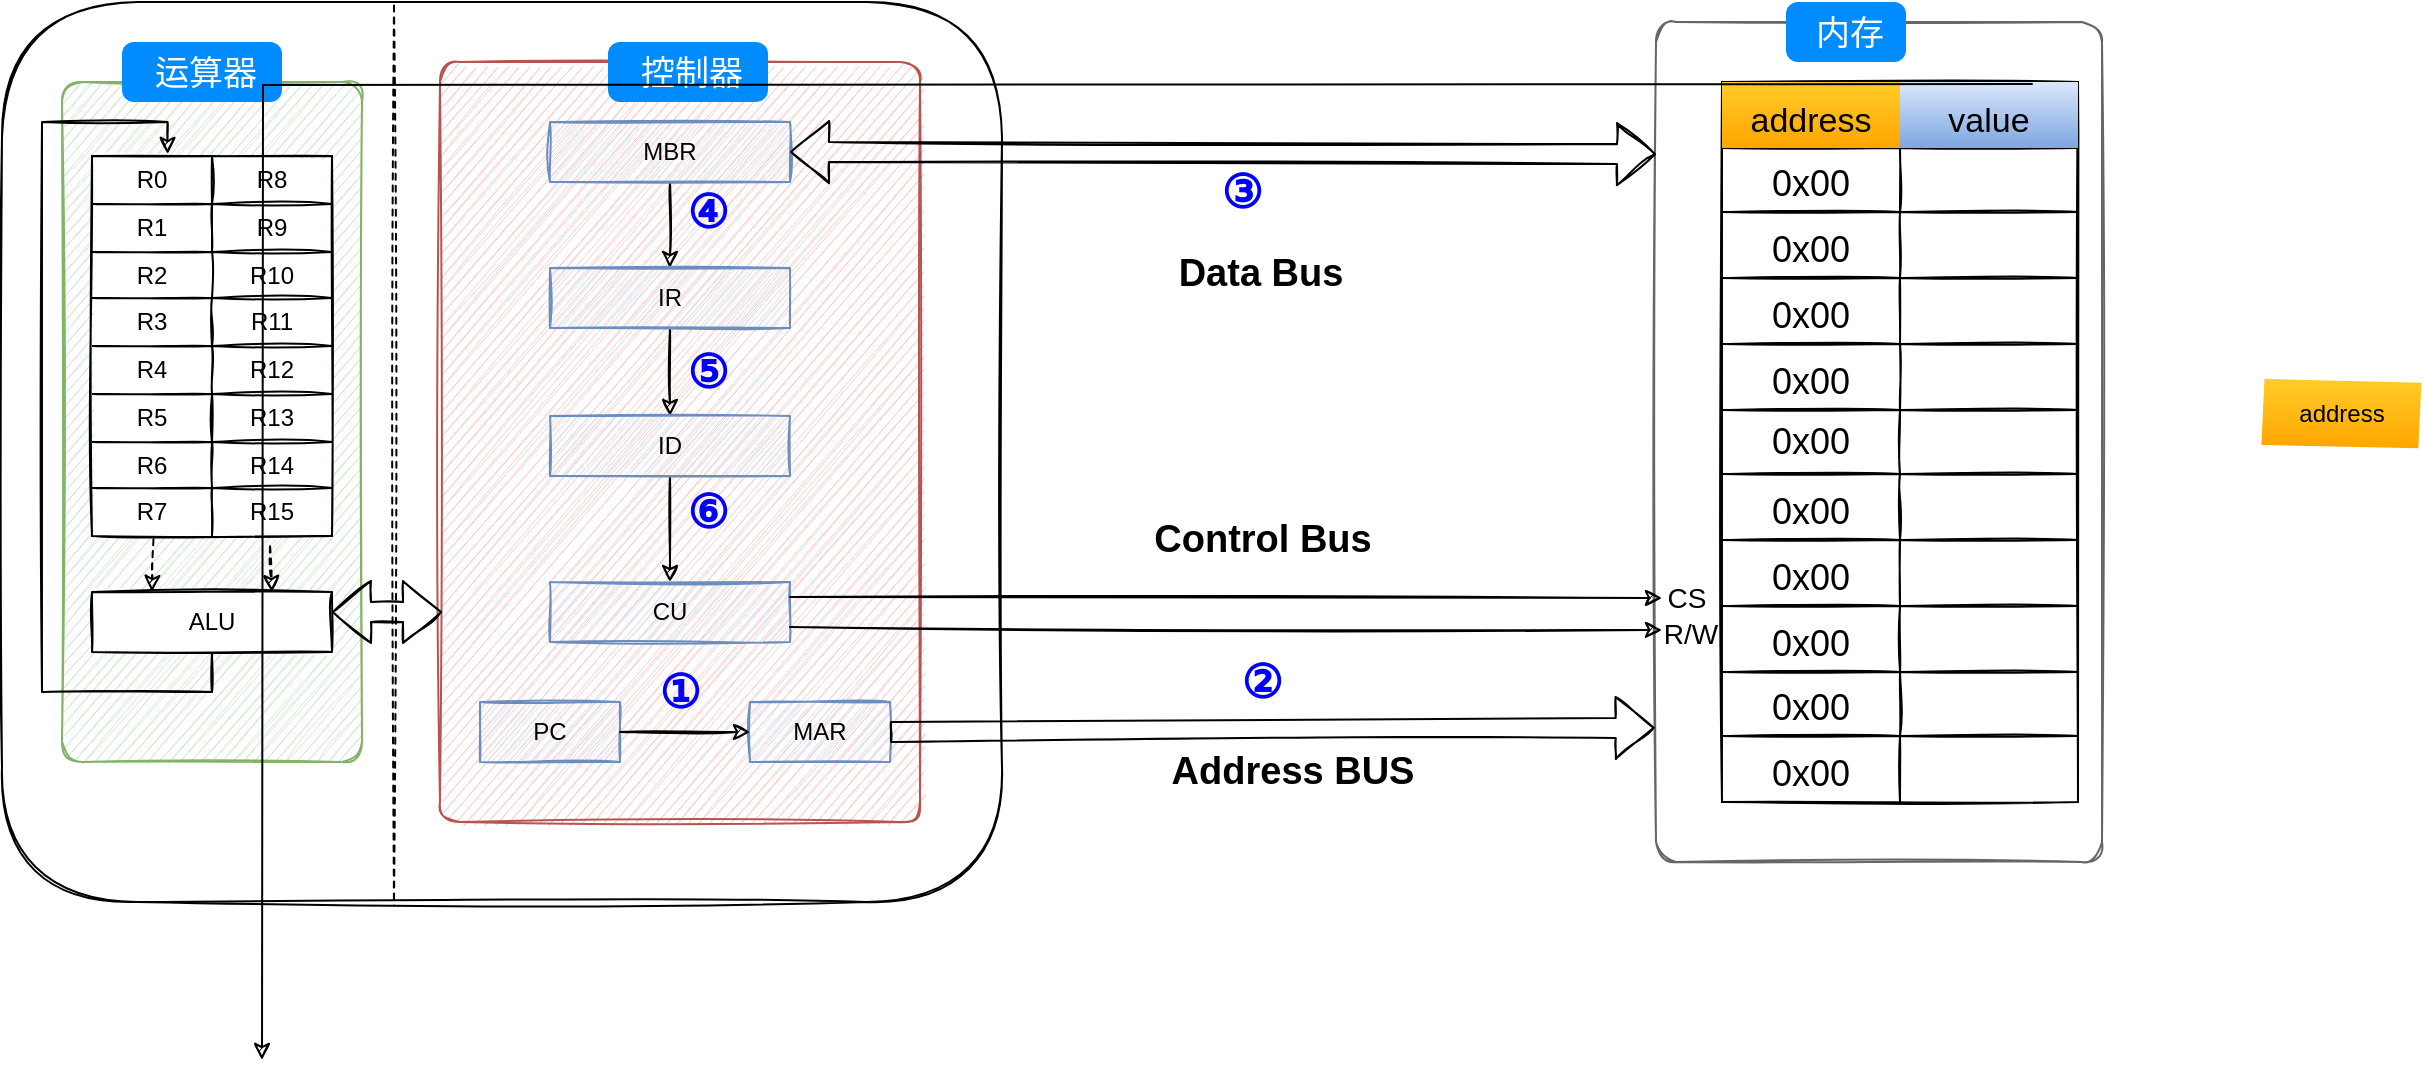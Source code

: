 <mxfile version="20.6.0" type="github">
  <diagram id="UwZDZyedOEsjFMlyVJzv" name="第 1 页">
    <mxGraphModel dx="2006" dy="831" grid="1" gridSize="10" guides="1" tooltips="1" connect="1" arrows="1" fold="1" page="1" pageScale="1" pageWidth="827" pageHeight="1169" math="0" shadow="0">
      <root>
        <mxCell id="0" />
        <mxCell id="1" parent="0" />
        <mxCell id="7il1dGLbTCJR8h2ghz_C-111" value="" style="shape=mxgraph.mockup.containers.marginRect;rectMarginTop=10;strokeColor=#666666;strokeWidth=1;dashed=0;rounded=1;arcSize=5;recursiveResize=0;sketch=1;" vertex="1" parent="1">
          <mxGeometry x="697" y="240" width="223" height="430" as="geometry" />
        </mxCell>
        <mxCell id="7il1dGLbTCJR8h2ghz_C-112" value="内存" style="shape=rect;strokeColor=none;fillColor=#008cff;strokeWidth=1;dashed=0;rounded=1;arcSize=20;fontColor=#ffffff;fontSize=17;spacing=2;spacingTop=-2;align=center;autosize=1;spacingLeft=4;resizeWidth=0;resizeHeight=0;perimeter=none;sketch=0;" vertex="1" parent="7il1dGLbTCJR8h2ghz_C-111">
          <mxGeometry x="65" width="60" height="30" as="geometry" />
        </mxCell>
        <mxCell id="7il1dGLbTCJR8h2ghz_C-171" value="CS" style="text;html=1;strokeColor=none;fillColor=none;align=center;verticalAlign=middle;whiteSpace=wrap;rounded=0;sketch=1;fontSize=14;" vertex="1" parent="7il1dGLbTCJR8h2ghz_C-111">
          <mxGeometry x="3" y="282" width="25" height="32" as="geometry" />
        </mxCell>
        <mxCell id="7il1dGLbTCJR8h2ghz_C-222" value="R/W" style="text;html=1;strokeColor=none;fillColor=none;align=center;verticalAlign=middle;whiteSpace=wrap;rounded=0;sketch=1;fontSize=14;" vertex="1" parent="7il1dGLbTCJR8h2ghz_C-111">
          <mxGeometry x="5" y="300" width="25" height="32" as="geometry" />
        </mxCell>
        <mxCell id="7il1dGLbTCJR8h2ghz_C-229" value="" style="shape=table;html=1;whiteSpace=wrap;startSize=0;container=1;collapsible=0;childLayout=tableLayout;sketch=1;fontSize=23;fontColor=#0000FF;rounded=0;" vertex="1" parent="7il1dGLbTCJR8h2ghz_C-111">
          <mxGeometry x="33" y="40" width="178" height="360" as="geometry" />
        </mxCell>
        <mxCell id="7il1dGLbTCJR8h2ghz_C-230" value="" style="shape=tableRow;horizontal=0;startSize=0;swimlaneHead=0;swimlaneBody=0;top=0;left=0;bottom=0;right=0;collapsible=0;dropTarget=0;fillColor=none;points=[[0,0.5],[1,0.5]];portConstraint=eastwest;sketch=0;fontSize=23;fontColor=#0000FF;" vertex="1" parent="7il1dGLbTCJR8h2ghz_C-229">
          <mxGeometry width="178" height="33" as="geometry" />
        </mxCell>
        <mxCell id="7il1dGLbTCJR8h2ghz_C-231" value="&lt;font style=&quot;font-size: 17px;&quot; color=&quot;#000000&quot;&gt;address&lt;/font&gt;" style="shape=partialRectangle;html=1;whiteSpace=wrap;connectable=0;fillColor=#ffcd28;top=0;left=0;bottom=0;right=0;overflow=hidden;sketch=0;fontSize=23;gradientColor=#ffa500;strokeColor=#d79b00;" vertex="1" parent="7il1dGLbTCJR8h2ghz_C-230">
          <mxGeometry width="89" height="33" as="geometry">
            <mxRectangle width="89" height="33" as="alternateBounds" />
          </mxGeometry>
        </mxCell>
        <mxCell id="7il1dGLbTCJR8h2ghz_C-232" value="&lt;font color=&quot;#000000&quot;&gt;&lt;span style=&quot;font-size: 17px;&quot;&gt;value&lt;/span&gt;&lt;/font&gt;" style="shape=partialRectangle;html=1;whiteSpace=wrap;connectable=0;fillColor=#dae8fc;top=0;left=0;bottom=0;right=0;overflow=hidden;sketch=0;fontSize=23;gradientColor=#7ea6e0;strokeColor=#6c8ebf;" vertex="1" parent="7il1dGLbTCJR8h2ghz_C-230">
          <mxGeometry x="89" width="89" height="33" as="geometry">
            <mxRectangle width="89" height="33" as="alternateBounds" />
          </mxGeometry>
        </mxCell>
        <mxCell id="7il1dGLbTCJR8h2ghz_C-234" value="" style="shape=tableRow;horizontal=0;startSize=0;swimlaneHead=0;swimlaneBody=0;top=0;left=0;bottom=0;right=0;collapsible=0;dropTarget=0;fillColor=none;points=[[0,0.5],[1,0.5]];portConstraint=eastwest;sketch=0;fontSize=18;fontColor=#0000FF;" vertex="1" parent="7il1dGLbTCJR8h2ghz_C-229">
          <mxGeometry y="33" width="178" height="32" as="geometry" />
        </mxCell>
        <mxCell id="7il1dGLbTCJR8h2ghz_C-235" value="&lt;font style=&quot;font-size: 18px;&quot; color=&quot;#000000&quot;&gt;0x00&lt;/font&gt;" style="shape=partialRectangle;html=1;whiteSpace=wrap;connectable=0;fillColor=none;top=0;left=0;bottom=0;right=0;overflow=hidden;sketch=0;fontSize=23;fontColor=#0000FF;" vertex="1" parent="7il1dGLbTCJR8h2ghz_C-234">
          <mxGeometry width="89" height="32" as="geometry">
            <mxRectangle width="89" height="32" as="alternateBounds" />
          </mxGeometry>
        </mxCell>
        <mxCell id="7il1dGLbTCJR8h2ghz_C-236" value="" style="shape=partialRectangle;html=1;whiteSpace=wrap;connectable=0;fillColor=none;top=0;left=0;bottom=0;right=0;overflow=hidden;sketch=0;fontSize=23;fontColor=#0000FF;" vertex="1" parent="7il1dGLbTCJR8h2ghz_C-234">
          <mxGeometry x="89" width="89" height="32" as="geometry">
            <mxRectangle width="89" height="32" as="alternateBounds" />
          </mxGeometry>
        </mxCell>
        <mxCell id="7il1dGLbTCJR8h2ghz_C-238" value="" style="shape=tableRow;horizontal=0;startSize=0;swimlaneHead=0;swimlaneBody=0;top=0;left=0;bottom=0;right=0;collapsible=0;dropTarget=0;fillColor=none;points=[[0,0.5],[1,0.5]];portConstraint=eastwest;sketch=0;fontSize=23;fontColor=#0000FF;" vertex="1" parent="7il1dGLbTCJR8h2ghz_C-229">
          <mxGeometry y="65" width="178" height="33" as="geometry" />
        </mxCell>
        <mxCell id="7il1dGLbTCJR8h2ghz_C-239" value="&lt;span style=&quot;font-size: 18px;&quot;&gt;0x00&lt;/span&gt;" style="shape=partialRectangle;whiteSpace=wrap;connectable=0;fillColor=none;top=0;left=0;bottom=0;right=0;overflow=hidden;sketch=0;fontSize=23;fontColor=#000000;html=1;" vertex="1" parent="7il1dGLbTCJR8h2ghz_C-238">
          <mxGeometry width="89" height="33" as="geometry">
            <mxRectangle width="89" height="33" as="alternateBounds" />
          </mxGeometry>
        </mxCell>
        <mxCell id="7il1dGLbTCJR8h2ghz_C-240" value="" style="shape=partialRectangle;html=1;whiteSpace=wrap;connectable=0;fillColor=none;top=0;left=0;bottom=0;right=0;overflow=hidden;sketch=0;fontSize=23;fontColor=#0000FF;" vertex="1" parent="7il1dGLbTCJR8h2ghz_C-238">
          <mxGeometry x="89" width="89" height="33" as="geometry">
            <mxRectangle width="89" height="33" as="alternateBounds" />
          </mxGeometry>
        </mxCell>
        <mxCell id="7il1dGLbTCJR8h2ghz_C-242" style="shape=tableRow;horizontal=0;startSize=0;swimlaneHead=0;swimlaneBody=0;top=0;left=0;bottom=0;right=0;collapsible=0;dropTarget=0;fillColor=none;points=[[0,0.5],[1,0.5]];portConstraint=eastwest;sketch=0;fontSize=23;fontColor=#0000FF;" vertex="1" parent="7il1dGLbTCJR8h2ghz_C-229">
          <mxGeometry y="98" width="178" height="33" as="geometry" />
        </mxCell>
        <mxCell id="7il1dGLbTCJR8h2ghz_C-243" value="&lt;span style=&quot;color: rgb(0, 0, 0); font-size: 18px;&quot;&gt;0x00&lt;/span&gt;" style="shape=partialRectangle;html=1;whiteSpace=wrap;connectable=0;fillColor=none;top=0;left=0;bottom=0;right=0;overflow=hidden;sketch=0;fontSize=23;fontColor=#0000FF;" vertex="1" parent="7il1dGLbTCJR8h2ghz_C-242">
          <mxGeometry width="89" height="33" as="geometry">
            <mxRectangle width="89" height="33" as="alternateBounds" />
          </mxGeometry>
        </mxCell>
        <mxCell id="7il1dGLbTCJR8h2ghz_C-244" style="shape=partialRectangle;html=1;whiteSpace=wrap;connectable=0;fillColor=none;top=0;left=0;bottom=0;right=0;overflow=hidden;sketch=0;fontSize=23;fontColor=#0000FF;" vertex="1" parent="7il1dGLbTCJR8h2ghz_C-242">
          <mxGeometry x="89" width="89" height="33" as="geometry">
            <mxRectangle width="89" height="33" as="alternateBounds" />
          </mxGeometry>
        </mxCell>
        <mxCell id="7il1dGLbTCJR8h2ghz_C-245" style="shape=tableRow;horizontal=0;startSize=0;swimlaneHead=0;swimlaneBody=0;top=0;left=0;bottom=0;right=0;collapsible=0;dropTarget=0;fillColor=none;points=[[0,0.5],[1,0.5]];portConstraint=eastwest;sketch=0;fontSize=23;fontColor=#0000FF;" vertex="1" parent="7il1dGLbTCJR8h2ghz_C-229">
          <mxGeometry y="131" width="178" height="33" as="geometry" />
        </mxCell>
        <mxCell id="7il1dGLbTCJR8h2ghz_C-246" value="&lt;span style=&quot;color: rgb(0, 0, 0); font-size: 18px;&quot;&gt;0x00&lt;/span&gt;" style="shape=partialRectangle;html=1;whiteSpace=wrap;connectable=0;fillColor=none;top=0;left=0;bottom=0;right=0;overflow=hidden;sketch=0;fontSize=23;fontColor=#0000FF;" vertex="1" parent="7il1dGLbTCJR8h2ghz_C-245">
          <mxGeometry width="89" height="33" as="geometry">
            <mxRectangle width="89" height="33" as="alternateBounds" />
          </mxGeometry>
        </mxCell>
        <mxCell id="7il1dGLbTCJR8h2ghz_C-247" style="shape=partialRectangle;html=1;whiteSpace=wrap;connectable=0;fillColor=none;top=0;left=0;bottom=0;right=0;overflow=hidden;sketch=0;fontSize=23;fontColor=#0000FF;" vertex="1" parent="7il1dGLbTCJR8h2ghz_C-245">
          <mxGeometry x="89" width="89" height="33" as="geometry">
            <mxRectangle width="89" height="33" as="alternateBounds" />
          </mxGeometry>
        </mxCell>
        <mxCell id="7il1dGLbTCJR8h2ghz_C-248" style="shape=tableRow;horizontal=0;startSize=0;swimlaneHead=0;swimlaneBody=0;top=0;left=0;bottom=0;right=0;collapsible=0;dropTarget=0;fillColor=none;points=[[0,0.5],[1,0.5]];portConstraint=eastwest;sketch=0;fontSize=23;fontColor=#0000FF;" vertex="1" parent="7il1dGLbTCJR8h2ghz_C-229">
          <mxGeometry y="164" width="178" height="32" as="geometry" />
        </mxCell>
        <mxCell id="7il1dGLbTCJR8h2ghz_C-249" value="0x00" style="shape=partialRectangle;html=1;whiteSpace=wrap;connectable=0;fillColor=none;top=0;left=0;bottom=0;right=0;overflow=hidden;sketch=0;fontSize=18;fontColor=#000000;" vertex="1" parent="7il1dGLbTCJR8h2ghz_C-248">
          <mxGeometry width="89" height="32" as="geometry">
            <mxRectangle width="89" height="32" as="alternateBounds" />
          </mxGeometry>
        </mxCell>
        <mxCell id="7il1dGLbTCJR8h2ghz_C-250" style="shape=partialRectangle;html=1;whiteSpace=wrap;connectable=0;fillColor=none;top=0;left=0;bottom=0;right=0;overflow=hidden;sketch=0;fontSize=23;fontColor=#0000FF;" vertex="1" parent="7il1dGLbTCJR8h2ghz_C-248">
          <mxGeometry x="89" width="89" height="32" as="geometry">
            <mxRectangle width="89" height="32" as="alternateBounds" />
          </mxGeometry>
        </mxCell>
        <mxCell id="7il1dGLbTCJR8h2ghz_C-251" style="shape=tableRow;horizontal=0;startSize=0;swimlaneHead=0;swimlaneBody=0;top=0;left=0;bottom=0;right=0;collapsible=0;dropTarget=0;fillColor=none;points=[[0,0.5],[1,0.5]];portConstraint=eastwest;sketch=0;fontSize=23;fontColor=#0000FF;" vertex="1" parent="7il1dGLbTCJR8h2ghz_C-229">
          <mxGeometry y="196" width="178" height="33" as="geometry" />
        </mxCell>
        <mxCell id="7il1dGLbTCJR8h2ghz_C-252" value="&lt;span style=&quot;color: rgb(0, 0, 0); font-size: 18px;&quot;&gt;0x00&lt;/span&gt;" style="shape=partialRectangle;html=1;whiteSpace=wrap;connectable=0;fillColor=none;top=0;left=0;bottom=0;right=0;overflow=hidden;sketch=0;fontSize=23;fontColor=#0000FF;" vertex="1" parent="7il1dGLbTCJR8h2ghz_C-251">
          <mxGeometry width="89" height="33" as="geometry">
            <mxRectangle width="89" height="33" as="alternateBounds" />
          </mxGeometry>
        </mxCell>
        <mxCell id="7il1dGLbTCJR8h2ghz_C-253" style="shape=partialRectangle;html=1;whiteSpace=wrap;connectable=0;fillColor=none;top=0;left=0;bottom=0;right=0;overflow=hidden;sketch=0;fontSize=23;fontColor=#0000FF;" vertex="1" parent="7il1dGLbTCJR8h2ghz_C-251">
          <mxGeometry x="89" width="89" height="33" as="geometry">
            <mxRectangle width="89" height="33" as="alternateBounds" />
          </mxGeometry>
        </mxCell>
        <mxCell id="7il1dGLbTCJR8h2ghz_C-254" style="shape=tableRow;horizontal=0;startSize=0;swimlaneHead=0;swimlaneBody=0;top=0;left=0;bottom=0;right=0;collapsible=0;dropTarget=0;fillColor=none;points=[[0,0.5],[1,0.5]];portConstraint=eastwest;sketch=0;fontSize=23;fontColor=#0000FF;" vertex="1" parent="7il1dGLbTCJR8h2ghz_C-229">
          <mxGeometry y="229" width="178" height="33" as="geometry" />
        </mxCell>
        <mxCell id="7il1dGLbTCJR8h2ghz_C-255" value="&lt;span style=&quot;color: rgb(0, 0, 0); font-size: 18px;&quot;&gt;0x00&lt;/span&gt;" style="shape=partialRectangle;html=1;whiteSpace=wrap;connectable=0;fillColor=none;top=0;left=0;bottom=0;right=0;overflow=hidden;sketch=0;fontSize=23;fontColor=#0000FF;" vertex="1" parent="7il1dGLbTCJR8h2ghz_C-254">
          <mxGeometry width="89" height="33" as="geometry">
            <mxRectangle width="89" height="33" as="alternateBounds" />
          </mxGeometry>
        </mxCell>
        <mxCell id="7il1dGLbTCJR8h2ghz_C-256" style="shape=partialRectangle;html=1;whiteSpace=wrap;connectable=0;fillColor=none;top=0;left=0;bottom=0;right=0;overflow=hidden;sketch=0;fontSize=23;fontColor=#0000FF;" vertex="1" parent="7il1dGLbTCJR8h2ghz_C-254">
          <mxGeometry x="89" width="89" height="33" as="geometry">
            <mxRectangle width="89" height="33" as="alternateBounds" />
          </mxGeometry>
        </mxCell>
        <mxCell id="7il1dGLbTCJR8h2ghz_C-257" style="shape=tableRow;horizontal=0;startSize=0;swimlaneHead=0;swimlaneBody=0;top=0;left=0;bottom=0;right=0;collapsible=0;dropTarget=0;fillColor=none;points=[[0,0.5],[1,0.5]];portConstraint=eastwest;sketch=0;fontSize=23;fontColor=#0000FF;" vertex="1" parent="7il1dGLbTCJR8h2ghz_C-229">
          <mxGeometry y="262" width="178" height="33" as="geometry" />
        </mxCell>
        <mxCell id="7il1dGLbTCJR8h2ghz_C-258" value="&lt;span style=&quot;color: rgb(0, 0, 0); font-size: 18px;&quot;&gt;0x00&lt;/span&gt;" style="shape=partialRectangle;html=1;whiteSpace=wrap;connectable=0;fillColor=none;top=0;left=0;bottom=0;right=0;overflow=hidden;sketch=0;fontSize=23;fontColor=#0000FF;" vertex="1" parent="7il1dGLbTCJR8h2ghz_C-257">
          <mxGeometry width="89" height="33" as="geometry">
            <mxRectangle width="89" height="33" as="alternateBounds" />
          </mxGeometry>
        </mxCell>
        <mxCell id="7il1dGLbTCJR8h2ghz_C-259" style="shape=partialRectangle;html=1;whiteSpace=wrap;connectable=0;fillColor=none;top=0;left=0;bottom=0;right=0;overflow=hidden;sketch=0;fontSize=23;fontColor=#0000FF;" vertex="1" parent="7il1dGLbTCJR8h2ghz_C-257">
          <mxGeometry x="89" width="89" height="33" as="geometry">
            <mxRectangle width="89" height="33" as="alternateBounds" />
          </mxGeometry>
        </mxCell>
        <mxCell id="7il1dGLbTCJR8h2ghz_C-260" style="shape=tableRow;horizontal=0;startSize=0;swimlaneHead=0;swimlaneBody=0;top=0;left=0;bottom=0;right=0;collapsible=0;dropTarget=0;fillColor=none;points=[[0,0.5],[1,0.5]];portConstraint=eastwest;sketch=0;fontSize=23;fontColor=#0000FF;" vertex="1" parent="7il1dGLbTCJR8h2ghz_C-229">
          <mxGeometry y="295" width="178" height="32" as="geometry" />
        </mxCell>
        <mxCell id="7il1dGLbTCJR8h2ghz_C-261" value="&lt;span style=&quot;color: rgb(0, 0, 0); font-size: 18px;&quot;&gt;0x00&lt;/span&gt;" style="shape=partialRectangle;html=1;whiteSpace=wrap;connectable=0;fillColor=none;top=0;left=0;bottom=0;right=0;overflow=hidden;sketch=0;fontSize=23;fontColor=#0000FF;" vertex="1" parent="7il1dGLbTCJR8h2ghz_C-260">
          <mxGeometry width="89" height="32" as="geometry">
            <mxRectangle width="89" height="32" as="alternateBounds" />
          </mxGeometry>
        </mxCell>
        <mxCell id="7il1dGLbTCJR8h2ghz_C-262" style="shape=partialRectangle;html=1;whiteSpace=wrap;connectable=0;fillColor=none;top=0;left=0;bottom=0;right=0;overflow=hidden;sketch=0;fontSize=23;fontColor=#0000FF;" vertex="1" parent="7il1dGLbTCJR8h2ghz_C-260">
          <mxGeometry x="89" width="89" height="32" as="geometry">
            <mxRectangle width="89" height="32" as="alternateBounds" />
          </mxGeometry>
        </mxCell>
        <mxCell id="7il1dGLbTCJR8h2ghz_C-263" style="shape=tableRow;horizontal=0;startSize=0;swimlaneHead=0;swimlaneBody=0;top=0;left=0;bottom=0;right=0;collapsible=0;dropTarget=0;fillColor=none;points=[[0,0.5],[1,0.5]];portConstraint=eastwest;sketch=0;fontSize=23;fontColor=#0000FF;" vertex="1" parent="7il1dGLbTCJR8h2ghz_C-229">
          <mxGeometry y="327" width="178" height="33" as="geometry" />
        </mxCell>
        <mxCell id="7il1dGLbTCJR8h2ghz_C-264" value="&lt;span style=&quot;color: rgb(0, 0, 0); font-size: 18px;&quot;&gt;0x00&lt;/span&gt;" style="shape=partialRectangle;html=1;whiteSpace=wrap;connectable=0;fillColor=none;top=0;left=0;bottom=0;right=0;overflow=hidden;sketch=0;fontSize=23;fontColor=#0000FF;" vertex="1" parent="7il1dGLbTCJR8h2ghz_C-263">
          <mxGeometry width="89" height="33" as="geometry">
            <mxRectangle width="89" height="33" as="alternateBounds" />
          </mxGeometry>
        </mxCell>
        <mxCell id="7il1dGLbTCJR8h2ghz_C-265" style="shape=partialRectangle;html=1;whiteSpace=wrap;connectable=0;fillColor=none;top=0;left=0;bottom=0;right=0;overflow=hidden;sketch=0;fontSize=23;fontColor=#0000FF;" vertex="1" parent="7il1dGLbTCJR8h2ghz_C-263">
          <mxGeometry x="89" width="89" height="33" as="geometry">
            <mxRectangle width="89" height="33" as="alternateBounds" />
          </mxGeometry>
        </mxCell>
        <mxCell id="7il1dGLbTCJR8h2ghz_C-1" value="" style="rounded=1;whiteSpace=wrap;html=1;sketch=1;" vertex="1" parent="1">
          <mxGeometry x="-130" y="240" width="500" height="450" as="geometry" />
        </mxCell>
        <mxCell id="7il1dGLbTCJR8h2ghz_C-57" value="" style="shape=mxgraph.mockup.containers.marginRect;rectMarginTop=10;strokeColor=#82b366;strokeWidth=1;dashed=0;rounded=1;arcSize=5;recursiveResize=0;sketch=1;fillColor=#d5e8d4;" vertex="1" parent="1">
          <mxGeometry x="-100" y="270" width="150" height="350" as="geometry" />
        </mxCell>
        <mxCell id="7il1dGLbTCJR8h2ghz_C-58" value="运算器" style="shape=rect;strokeColor=none;fillColor=#008cff;strokeWidth=1;dashed=0;rounded=1;arcSize=20;fontColor=#ffffff;fontSize=17;spacing=2;spacingTop=-2;align=center;autosize=1;spacingLeft=4;resizeWidth=0;resizeHeight=0;perimeter=none;sketch=0;" vertex="1" parent="7il1dGLbTCJR8h2ghz_C-57">
          <mxGeometry x="30" y="-10" width="80" height="30" as="geometry" />
        </mxCell>
        <mxCell id="7il1dGLbTCJR8h2ghz_C-217" style="edgeStyle=orthogonalEdgeStyle;rounded=0;sketch=1;orthogonalLoop=1;jettySize=auto;html=1;exitX=0.5;exitY=1;exitDx=0;exitDy=0;entryX=0.315;entryY=-0.042;entryDx=0;entryDy=0;entryPerimeter=0;fontSize=23;fontColor=#0000FF;elbow=vertical;" edge="1" parent="7il1dGLbTCJR8h2ghz_C-57" source="7il1dGLbTCJR8h2ghz_C-60" target="7il1dGLbTCJR8h2ghz_C-36">
          <mxGeometry relative="1" as="geometry">
            <Array as="points">
              <mxPoint x="75" y="315" />
              <mxPoint x="-10" y="315" />
              <mxPoint x="-10" y="30" />
              <mxPoint x="53" y="30" />
            </Array>
          </mxGeometry>
        </mxCell>
        <mxCell id="7il1dGLbTCJR8h2ghz_C-60" value="ALU" style="rounded=0;whiteSpace=wrap;html=1;sketch=1;" vertex="1" parent="7il1dGLbTCJR8h2ghz_C-57">
          <mxGeometry x="15" y="265" width="120" height="30" as="geometry" />
        </mxCell>
        <mxCell id="7il1dGLbTCJR8h2ghz_C-35" value="" style="shape=table;html=1;whiteSpace=wrap;startSize=0;container=1;collapsible=0;childLayout=tableLayout;sketch=1;" vertex="1" parent="7il1dGLbTCJR8h2ghz_C-57">
          <mxGeometry x="15" y="47" width="120" height="190" as="geometry" />
        </mxCell>
        <mxCell id="7il1dGLbTCJR8h2ghz_C-36" value="" style="shape=tableRow;horizontal=0;startSize=0;swimlaneHead=0;swimlaneBody=0;top=0;left=0;bottom=0;right=0;collapsible=0;dropTarget=0;fillColor=none;points=[[0,0.5],[1,0.5]];portConstraint=eastwest;sketch=1;" vertex="1" parent="7il1dGLbTCJR8h2ghz_C-35">
          <mxGeometry width="120" height="24" as="geometry" />
        </mxCell>
        <mxCell id="7il1dGLbTCJR8h2ghz_C-37" value="R0" style="shape=partialRectangle;html=1;whiteSpace=wrap;connectable=0;fillColor=none;top=0;left=0;bottom=0;right=0;overflow=hidden;sketch=1;" vertex="1" parent="7il1dGLbTCJR8h2ghz_C-36">
          <mxGeometry width="60" height="24" as="geometry">
            <mxRectangle width="60" height="24" as="alternateBounds" />
          </mxGeometry>
        </mxCell>
        <mxCell id="7il1dGLbTCJR8h2ghz_C-38" value="R8" style="shape=partialRectangle;html=1;whiteSpace=wrap;connectable=0;fillColor=none;top=0;left=0;bottom=0;right=0;overflow=hidden;sketch=1;" vertex="1" parent="7il1dGLbTCJR8h2ghz_C-36">
          <mxGeometry x="60" width="60" height="24" as="geometry">
            <mxRectangle width="60" height="24" as="alternateBounds" />
          </mxGeometry>
        </mxCell>
        <mxCell id="7il1dGLbTCJR8h2ghz_C-40" value="" style="shape=tableRow;horizontal=0;startSize=0;swimlaneHead=0;swimlaneBody=0;top=0;left=0;bottom=0;right=0;collapsible=0;dropTarget=0;fillColor=none;points=[[0,0.5],[1,0.5]];portConstraint=eastwest;sketch=1;" vertex="1" parent="7il1dGLbTCJR8h2ghz_C-35">
          <mxGeometry y="24" width="120" height="24" as="geometry" />
        </mxCell>
        <mxCell id="7il1dGLbTCJR8h2ghz_C-41" value="R1" style="shape=partialRectangle;html=1;whiteSpace=wrap;connectable=0;fillColor=none;top=0;left=0;bottom=0;right=0;overflow=hidden;sketch=1;" vertex="1" parent="7il1dGLbTCJR8h2ghz_C-40">
          <mxGeometry width="60" height="24" as="geometry">
            <mxRectangle width="60" height="24" as="alternateBounds" />
          </mxGeometry>
        </mxCell>
        <mxCell id="7il1dGLbTCJR8h2ghz_C-42" value="R9" style="shape=partialRectangle;html=1;whiteSpace=wrap;connectable=0;fillColor=none;top=0;left=0;bottom=0;right=0;overflow=hidden;sketch=1;" vertex="1" parent="7il1dGLbTCJR8h2ghz_C-40">
          <mxGeometry x="60" width="60" height="24" as="geometry">
            <mxRectangle width="60" height="24" as="alternateBounds" />
          </mxGeometry>
        </mxCell>
        <mxCell id="7il1dGLbTCJR8h2ghz_C-44" value="" style="shape=tableRow;horizontal=0;startSize=0;swimlaneHead=0;swimlaneBody=0;top=0;left=0;bottom=0;right=0;collapsible=0;dropTarget=0;fillColor=none;points=[[0,0.5],[1,0.5]];portConstraint=eastwest;sketch=1;" vertex="1" parent="7il1dGLbTCJR8h2ghz_C-35">
          <mxGeometry y="48" width="120" height="23" as="geometry" />
        </mxCell>
        <mxCell id="7il1dGLbTCJR8h2ghz_C-45" value="R2" style="shape=partialRectangle;html=1;whiteSpace=wrap;connectable=0;fillColor=none;top=0;left=0;bottom=0;right=0;overflow=hidden;sketch=1;" vertex="1" parent="7il1dGLbTCJR8h2ghz_C-44">
          <mxGeometry width="60" height="23" as="geometry">
            <mxRectangle width="60" height="23" as="alternateBounds" />
          </mxGeometry>
        </mxCell>
        <mxCell id="7il1dGLbTCJR8h2ghz_C-46" value="R10" style="shape=partialRectangle;html=1;whiteSpace=wrap;connectable=0;fillColor=none;top=0;left=0;bottom=0;right=0;overflow=hidden;sketch=1;" vertex="1" parent="7il1dGLbTCJR8h2ghz_C-44">
          <mxGeometry x="60" width="60" height="23" as="geometry">
            <mxRectangle width="60" height="23" as="alternateBounds" />
          </mxGeometry>
        </mxCell>
        <mxCell id="7il1dGLbTCJR8h2ghz_C-48" style="shape=tableRow;horizontal=0;startSize=0;swimlaneHead=0;swimlaneBody=0;top=0;left=0;bottom=0;right=0;collapsible=0;dropTarget=0;fillColor=none;points=[[0,0.5],[1,0.5]];portConstraint=eastwest;sketch=1;" vertex="1" parent="7il1dGLbTCJR8h2ghz_C-35">
          <mxGeometry y="71" width="120" height="24" as="geometry" />
        </mxCell>
        <mxCell id="7il1dGLbTCJR8h2ghz_C-49" value="R3" style="shape=partialRectangle;html=1;whiteSpace=wrap;connectable=0;fillColor=none;top=0;left=0;bottom=0;right=0;overflow=hidden;sketch=1;" vertex="1" parent="7il1dGLbTCJR8h2ghz_C-48">
          <mxGeometry width="60" height="24" as="geometry">
            <mxRectangle width="60" height="24" as="alternateBounds" />
          </mxGeometry>
        </mxCell>
        <mxCell id="7il1dGLbTCJR8h2ghz_C-50" value="R11" style="shape=partialRectangle;html=1;whiteSpace=wrap;connectable=0;fillColor=none;top=0;left=0;bottom=0;right=0;overflow=hidden;sketch=1;" vertex="1" parent="7il1dGLbTCJR8h2ghz_C-48">
          <mxGeometry x="60" width="60" height="24" as="geometry">
            <mxRectangle width="60" height="24" as="alternateBounds" />
          </mxGeometry>
        </mxCell>
        <mxCell id="7il1dGLbTCJR8h2ghz_C-51" style="shape=tableRow;horizontal=0;startSize=0;swimlaneHead=0;swimlaneBody=0;top=0;left=0;bottom=0;right=0;collapsible=0;dropTarget=0;fillColor=none;points=[[0,0.5],[1,0.5]];portConstraint=eastwest;sketch=1;" vertex="1" parent="7il1dGLbTCJR8h2ghz_C-35">
          <mxGeometry y="95" width="120" height="24" as="geometry" />
        </mxCell>
        <mxCell id="7il1dGLbTCJR8h2ghz_C-52" value="R4" style="shape=partialRectangle;html=1;whiteSpace=wrap;connectable=0;fillColor=none;top=0;left=0;bottom=0;right=0;overflow=hidden;sketch=1;" vertex="1" parent="7il1dGLbTCJR8h2ghz_C-51">
          <mxGeometry width="60" height="24" as="geometry">
            <mxRectangle width="60" height="24" as="alternateBounds" />
          </mxGeometry>
        </mxCell>
        <mxCell id="7il1dGLbTCJR8h2ghz_C-53" value="R12" style="shape=partialRectangle;html=1;whiteSpace=wrap;connectable=0;fillColor=none;top=0;left=0;bottom=0;right=0;overflow=hidden;sketch=1;" vertex="1" parent="7il1dGLbTCJR8h2ghz_C-51">
          <mxGeometry x="60" width="60" height="24" as="geometry">
            <mxRectangle width="60" height="24" as="alternateBounds" />
          </mxGeometry>
        </mxCell>
        <mxCell id="7il1dGLbTCJR8h2ghz_C-154" style="shape=tableRow;horizontal=0;startSize=0;swimlaneHead=0;swimlaneBody=0;top=0;left=0;bottom=0;right=0;collapsible=0;dropTarget=0;fillColor=none;points=[[0,0.5],[1,0.5]];portConstraint=eastwest;sketch=1;" vertex="1" parent="7il1dGLbTCJR8h2ghz_C-35">
          <mxGeometry y="119" width="120" height="24" as="geometry" />
        </mxCell>
        <mxCell id="7il1dGLbTCJR8h2ghz_C-155" value="R5" style="shape=partialRectangle;html=1;whiteSpace=wrap;connectable=0;fillColor=none;top=0;left=0;bottom=0;right=0;overflow=hidden;sketch=1;" vertex="1" parent="7il1dGLbTCJR8h2ghz_C-154">
          <mxGeometry width="60" height="24" as="geometry">
            <mxRectangle width="60" height="24" as="alternateBounds" />
          </mxGeometry>
        </mxCell>
        <mxCell id="7il1dGLbTCJR8h2ghz_C-156" value="R13" style="shape=partialRectangle;html=1;whiteSpace=wrap;connectable=0;fillColor=none;top=0;left=0;bottom=0;right=0;overflow=hidden;sketch=1;" vertex="1" parent="7il1dGLbTCJR8h2ghz_C-154">
          <mxGeometry x="60" width="60" height="24" as="geometry">
            <mxRectangle width="60" height="24" as="alternateBounds" />
          </mxGeometry>
        </mxCell>
        <mxCell id="7il1dGLbTCJR8h2ghz_C-157" style="shape=tableRow;horizontal=0;startSize=0;swimlaneHead=0;swimlaneBody=0;top=0;left=0;bottom=0;right=0;collapsible=0;dropTarget=0;fillColor=none;points=[[0,0.5],[1,0.5]];portConstraint=eastwest;sketch=1;" vertex="1" parent="7il1dGLbTCJR8h2ghz_C-35">
          <mxGeometry y="143" width="120" height="23" as="geometry" />
        </mxCell>
        <mxCell id="7il1dGLbTCJR8h2ghz_C-158" value="R6" style="shape=partialRectangle;html=1;whiteSpace=wrap;connectable=0;fillColor=none;top=0;left=0;bottom=0;right=0;overflow=hidden;sketch=1;" vertex="1" parent="7il1dGLbTCJR8h2ghz_C-157">
          <mxGeometry width="60" height="23" as="geometry">
            <mxRectangle width="60" height="23" as="alternateBounds" />
          </mxGeometry>
        </mxCell>
        <mxCell id="7il1dGLbTCJR8h2ghz_C-159" value="R14" style="shape=partialRectangle;html=1;whiteSpace=wrap;connectable=0;fillColor=none;top=0;left=0;bottom=0;right=0;overflow=hidden;sketch=1;" vertex="1" parent="7il1dGLbTCJR8h2ghz_C-157">
          <mxGeometry x="60" width="60" height="23" as="geometry">
            <mxRectangle width="60" height="23" as="alternateBounds" />
          </mxGeometry>
        </mxCell>
        <mxCell id="7il1dGLbTCJR8h2ghz_C-160" style="shape=tableRow;horizontal=0;startSize=0;swimlaneHead=0;swimlaneBody=0;top=0;left=0;bottom=0;right=0;collapsible=0;dropTarget=0;fillColor=none;points=[[0,0.5],[1,0.5]];portConstraint=eastwest;sketch=1;" vertex="1" parent="7il1dGLbTCJR8h2ghz_C-35">
          <mxGeometry y="166" width="120" height="24" as="geometry" />
        </mxCell>
        <mxCell id="7il1dGLbTCJR8h2ghz_C-161" value="R7" style="shape=partialRectangle;html=1;whiteSpace=wrap;connectable=0;fillColor=none;top=0;left=0;bottom=0;right=0;overflow=hidden;sketch=1;" vertex="1" parent="7il1dGLbTCJR8h2ghz_C-160">
          <mxGeometry width="60" height="24" as="geometry">
            <mxRectangle width="60" height="24" as="alternateBounds" />
          </mxGeometry>
        </mxCell>
        <mxCell id="7il1dGLbTCJR8h2ghz_C-162" value="R15" style="shape=partialRectangle;html=1;whiteSpace=wrap;connectable=0;fillColor=none;top=0;left=0;bottom=0;right=0;overflow=hidden;sketch=1;" vertex="1" parent="7il1dGLbTCJR8h2ghz_C-160">
          <mxGeometry x="60" width="60" height="24" as="geometry">
            <mxRectangle width="60" height="24" as="alternateBounds" />
          </mxGeometry>
        </mxCell>
        <mxCell id="7il1dGLbTCJR8h2ghz_C-175" value="" style="endArrow=classic;html=1;rounded=0;dashed=1;sketch=1;fontSize=11;elbow=vertical;exitX=0.256;exitY=1.069;exitDx=0;exitDy=0;exitPerimeter=0;entryX=0.25;entryY=0;entryDx=0;entryDy=0;" edge="1" parent="7il1dGLbTCJR8h2ghz_C-57" source="7il1dGLbTCJR8h2ghz_C-160" target="7il1dGLbTCJR8h2ghz_C-60">
          <mxGeometry width="50" height="50" relative="1" as="geometry">
            <mxPoint x="430" y="405" as="sourcePoint" />
            <mxPoint x="480" y="355" as="targetPoint" />
          </mxGeometry>
        </mxCell>
        <mxCell id="7il1dGLbTCJR8h2ghz_C-211" value="" style="endArrow=classic;html=1;rounded=0;dashed=1;sketch=1;fontSize=11;elbow=vertical;exitX=0.742;exitY=1.216;exitDx=0;exitDy=0;exitPerimeter=0;entryX=0.75;entryY=0;entryDx=0;entryDy=0;" edge="1" parent="7il1dGLbTCJR8h2ghz_C-57" source="7il1dGLbTCJR8h2ghz_C-160" target="7il1dGLbTCJR8h2ghz_C-60">
          <mxGeometry width="50" height="50" relative="1" as="geometry">
            <mxPoint x="55.72" y="231.656" as="sourcePoint" />
            <mxPoint x="55" y="285" as="targetPoint" />
          </mxGeometry>
        </mxCell>
        <mxCell id="7il1dGLbTCJR8h2ghz_C-62" value="" style="shape=mxgraph.mockup.containers.marginRect;rectMarginTop=10;strokeColor=#b85450;strokeWidth=1;dashed=0;rounded=1;arcSize=5;recursiveResize=0;fillColor=#f8cecc;sketch=1;" vertex="1" parent="1">
          <mxGeometry x="89" y="260" width="240" height="390" as="geometry" />
        </mxCell>
        <mxCell id="7il1dGLbTCJR8h2ghz_C-63" value="控制器" style="shape=rect;strokeColor=none;fillColor=#008cff;strokeWidth=1;dashed=0;rounded=1;arcSize=20;fontColor=#ffffff;fontSize=17;spacing=2;spacingTop=-2;align=center;autosize=1;spacingLeft=4;resizeWidth=0;resizeHeight=0;perimeter=none;sketch=0;" vertex="1" parent="7il1dGLbTCJR8h2ghz_C-62">
          <mxGeometry x="84" width="80" height="30" as="geometry" />
        </mxCell>
        <mxCell id="7il1dGLbTCJR8h2ghz_C-67" style="edgeStyle=orthogonalEdgeStyle;rounded=0;orthogonalLoop=1;jettySize=auto;html=1;exitX=0.5;exitY=1;exitDx=0;exitDy=0;entryX=0.5;entryY=0;entryDx=0;entryDy=0;sketch=1;" edge="1" parent="7il1dGLbTCJR8h2ghz_C-62" source="7il1dGLbTCJR8h2ghz_C-64" target="7il1dGLbTCJR8h2ghz_C-65">
          <mxGeometry relative="1" as="geometry" />
        </mxCell>
        <mxCell id="7il1dGLbTCJR8h2ghz_C-64" value="MBR" style="rounded=0;whiteSpace=wrap;html=1;fillColor=#dae8fc;strokeColor=#6c8ebf;sketch=1;" vertex="1" parent="7il1dGLbTCJR8h2ghz_C-62">
          <mxGeometry x="55" y="40" width="120" height="30" as="geometry" />
        </mxCell>
        <mxCell id="7il1dGLbTCJR8h2ghz_C-68" style="edgeStyle=orthogonalEdgeStyle;rounded=0;orthogonalLoop=1;jettySize=auto;html=1;exitX=0.5;exitY=1;exitDx=0;exitDy=0;entryX=0.5;entryY=0;entryDx=0;entryDy=0;sketch=1;" edge="1" parent="7il1dGLbTCJR8h2ghz_C-62" source="7il1dGLbTCJR8h2ghz_C-65" target="7il1dGLbTCJR8h2ghz_C-66">
          <mxGeometry relative="1" as="geometry" />
        </mxCell>
        <mxCell id="7il1dGLbTCJR8h2ghz_C-65" value="IR" style="rounded=0;whiteSpace=wrap;html=1;fillColor=#dae8fc;strokeColor=#6c8ebf;sketch=1;" vertex="1" parent="7il1dGLbTCJR8h2ghz_C-62">
          <mxGeometry x="55" y="113" width="120" height="30" as="geometry" />
        </mxCell>
        <mxCell id="7il1dGLbTCJR8h2ghz_C-148" style="edgeStyle=orthogonalEdgeStyle;rounded=0;sketch=1;orthogonalLoop=1;jettySize=auto;html=1;exitX=0.5;exitY=1;exitDx=0;exitDy=0;entryX=0.5;entryY=0;entryDx=0;entryDy=0;" edge="1" parent="7il1dGLbTCJR8h2ghz_C-62" source="7il1dGLbTCJR8h2ghz_C-66" target="7il1dGLbTCJR8h2ghz_C-70">
          <mxGeometry relative="1" as="geometry" />
        </mxCell>
        <mxCell id="7il1dGLbTCJR8h2ghz_C-66" value="ID" style="rounded=0;whiteSpace=wrap;html=1;fillColor=#dae8fc;strokeColor=#6c8ebf;sketch=1;" vertex="1" parent="7il1dGLbTCJR8h2ghz_C-62">
          <mxGeometry x="55" y="187" width="120" height="30" as="geometry" />
        </mxCell>
        <mxCell id="7il1dGLbTCJR8h2ghz_C-70" value="CU" style="rounded=0;whiteSpace=wrap;html=1;fillColor=#dae8fc;strokeColor=#6c8ebf;sketch=1;" vertex="1" parent="7il1dGLbTCJR8h2ghz_C-62">
          <mxGeometry x="55" y="270" width="120" height="30" as="geometry" />
        </mxCell>
        <mxCell id="7il1dGLbTCJR8h2ghz_C-132" value="PC" style="rounded=0;whiteSpace=wrap;html=1;fillColor=#dae8fc;strokeColor=#6c8ebf;sketch=1;" vertex="1" parent="7il1dGLbTCJR8h2ghz_C-62">
          <mxGeometry x="20" y="330" width="70" height="30" as="geometry" />
        </mxCell>
        <mxCell id="7il1dGLbTCJR8h2ghz_C-133" value="MAR" style="rounded=0;whiteSpace=wrap;html=1;fillColor=#dae8fc;strokeColor=#6c8ebf;sketch=1;" vertex="1" parent="7il1dGLbTCJR8h2ghz_C-62">
          <mxGeometry x="155" y="330" width="70" height="30" as="geometry" />
        </mxCell>
        <mxCell id="7il1dGLbTCJR8h2ghz_C-134" value="" style="edgeStyle=orthogonalEdgeStyle;rounded=0;sketch=1;orthogonalLoop=1;jettySize=auto;html=1;" edge="1" parent="7il1dGLbTCJR8h2ghz_C-62" source="7il1dGLbTCJR8h2ghz_C-132" target="7il1dGLbTCJR8h2ghz_C-133">
          <mxGeometry relative="1" as="geometry" />
        </mxCell>
        <mxCell id="7il1dGLbTCJR8h2ghz_C-179" value="&lt;b&gt;&lt;font color=&quot;#0000ff&quot; style=&quot;font-size: 23px;&quot;&gt;①&lt;/font&gt;&lt;/b&gt;" style="text;html=1;strokeColor=none;fillColor=none;align=center;verticalAlign=middle;whiteSpace=wrap;rounded=0;sketch=0;fontSize=11;" vertex="1" parent="7il1dGLbTCJR8h2ghz_C-62">
          <mxGeometry x="90" y="310" width="60" height="30" as="geometry" />
        </mxCell>
        <mxCell id="7il1dGLbTCJR8h2ghz_C-194" value="&lt;span style=&quot;font-size: 23px;&quot;&gt;&lt;b&gt;&lt;font color=&quot;#0000ff&quot;&gt;④&lt;/font&gt;&lt;/b&gt;&lt;/span&gt;" style="text;html=1;strokeColor=none;fillColor=none;align=center;verticalAlign=middle;whiteSpace=wrap;rounded=0;sketch=0;fontSize=11;" vertex="1" parent="7il1dGLbTCJR8h2ghz_C-62">
          <mxGeometry x="104" y="70" width="60" height="30" as="geometry" />
        </mxCell>
        <mxCell id="7il1dGLbTCJR8h2ghz_C-209" value="&lt;span style=&quot;font-size: 23px;&quot;&gt;&lt;b&gt;&lt;font color=&quot;#0000ff&quot;&gt;⑤&lt;/font&gt;&lt;/b&gt;&lt;/span&gt;" style="text;html=1;strokeColor=none;fillColor=none;align=center;verticalAlign=middle;whiteSpace=wrap;rounded=0;sketch=0;fontSize=11;" vertex="1" parent="7il1dGLbTCJR8h2ghz_C-62">
          <mxGeometry x="104" y="150" width="60" height="30" as="geometry" />
        </mxCell>
        <mxCell id="7il1dGLbTCJR8h2ghz_C-215" value="&lt;span style=&quot;font-size: 23px;&quot;&gt;&lt;b&gt;&lt;font color=&quot;#0000ff&quot;&gt;⑥&lt;/font&gt;&lt;/b&gt;&lt;/span&gt;" style="text;html=1;strokeColor=none;fillColor=none;align=center;verticalAlign=middle;whiteSpace=wrap;rounded=0;sketch=0;fontSize=11;" vertex="1" parent="7il1dGLbTCJR8h2ghz_C-62">
          <mxGeometry x="104" y="220" width="60" height="30" as="geometry" />
        </mxCell>
        <mxCell id="7il1dGLbTCJR8h2ghz_C-115" value="" style="edgeStyle=orthogonalEdgeStyle;rounded=0;sketch=1;orthogonalLoop=1;jettySize=auto;html=1;" edge="1" parent="1">
          <mxGeometry relative="1" as="geometry">
            <mxPoint x="885" y="281" as="sourcePoint" />
            <mxPoint x="NaN" y="769" as="targetPoint" />
          </mxGeometry>
        </mxCell>
        <mxCell id="7il1dGLbTCJR8h2ghz_C-135" value="" style="shape=flexArrow;endArrow=classic;html=1;rounded=0;sketch=1;exitX=1;exitY=0.5;exitDx=0;exitDy=0;entryX=-0.003;entryY=0.844;entryDx=0;entryDy=0;entryPerimeter=0;" edge="1" parent="1" source="7il1dGLbTCJR8h2ghz_C-133" target="7il1dGLbTCJR8h2ghz_C-111">
          <mxGeometry width="50" height="50" relative="1" as="geometry">
            <mxPoint x="320.005" y="523.6" as="sourcePoint" />
            <mxPoint x="700" y="524" as="targetPoint" />
          </mxGeometry>
        </mxCell>
        <mxCell id="7il1dGLbTCJR8h2ghz_C-149" value="Address BUS&lt;br style=&quot;font-size: 19px;&quot;&gt;" style="edgeLabel;html=1;align=center;verticalAlign=middle;resizable=0;points=[];fontSize=19;fontStyle=1" vertex="1" connectable="0" parent="7il1dGLbTCJR8h2ghz_C-135">
          <mxGeometry x="-0.171" y="3" relative="1" as="geometry">
            <mxPoint x="42" y="24" as="offset" />
          </mxGeometry>
        </mxCell>
        <mxCell id="7il1dGLbTCJR8h2ghz_C-153" value="Control Bus" style="edgeLabel;html=1;align=center;verticalAlign=middle;resizable=0;points=[];fontSize=19;fontStyle=1" vertex="1" connectable="0" parent="7il1dGLbTCJR8h2ghz_C-135">
          <mxGeometry x="-0.171" y="3" relative="1" as="geometry">
            <mxPoint x="27" y="-92" as="offset" />
          </mxGeometry>
        </mxCell>
        <mxCell id="7il1dGLbTCJR8h2ghz_C-167" value="Data Bus" style="edgeLabel;html=1;align=center;verticalAlign=middle;resizable=0;points=[];fontSize=19;fontStyle=1" vertex="1" connectable="0" parent="7il1dGLbTCJR8h2ghz_C-135">
          <mxGeometry x="-0.171" y="3" relative="1" as="geometry">
            <mxPoint x="26" y="-225" as="offset" />
          </mxGeometry>
        </mxCell>
        <mxCell id="7il1dGLbTCJR8h2ghz_C-166" value="" style="shape=flexArrow;endArrow=classic;startArrow=classic;html=1;rounded=0;sketch=1;fontSize=19;exitX=1;exitY=0.5;exitDx=0;exitDy=0;entryX=0;entryY=0.177;entryDx=0;entryDy=0;entryPerimeter=0;" edge="1" parent="1" source="7il1dGLbTCJR8h2ghz_C-64" target="7il1dGLbTCJR8h2ghz_C-111">
          <mxGeometry width="100" height="100" relative="1" as="geometry">
            <mxPoint x="410" y="360" as="sourcePoint" />
            <mxPoint x="510" y="260" as="targetPoint" />
          </mxGeometry>
        </mxCell>
        <mxCell id="7il1dGLbTCJR8h2ghz_C-170" value="" style="endArrow=none;html=1;rounded=0;sketch=1;fontSize=19;elbow=vertical;exitX=0.392;exitY=0.004;exitDx=0;exitDy=0;exitPerimeter=0;entryX=0.392;entryY=1.004;entryDx=0;entryDy=0;entryPerimeter=0;dashed=1;" edge="1" parent="1" source="7il1dGLbTCJR8h2ghz_C-1" target="7il1dGLbTCJR8h2ghz_C-1">
          <mxGeometry width="50" height="50" relative="1" as="geometry">
            <mxPoint x="430" y="650" as="sourcePoint" />
            <mxPoint x="480" y="600" as="targetPoint" />
          </mxGeometry>
        </mxCell>
        <mxCell id="7il1dGLbTCJR8h2ghz_C-180" value="&lt;span style=&quot;font-size: 23px;&quot;&gt;&lt;b&gt;&lt;font color=&quot;#0000ff&quot;&gt;②&lt;/font&gt;&lt;/b&gt;&lt;/span&gt;" style="text;html=1;strokeColor=none;fillColor=none;align=center;verticalAlign=middle;whiteSpace=wrap;rounded=0;sketch=0;fontSize=11;" vertex="1" parent="1">
          <mxGeometry x="470" y="565" width="60" height="30" as="geometry" />
        </mxCell>
        <mxCell id="7il1dGLbTCJR8h2ghz_C-181" value="&lt;span style=&quot;font-size: 23px;&quot;&gt;&lt;b&gt;&lt;font color=&quot;#0000ff&quot;&gt;③&lt;/font&gt;&lt;/b&gt;&lt;/span&gt;" style="text;html=1;strokeColor=none;fillColor=none;align=center;verticalAlign=middle;whiteSpace=wrap;rounded=0;sketch=0;fontSize=11;" vertex="1" parent="1">
          <mxGeometry x="460" y="320" width="60" height="30" as="geometry" />
        </mxCell>
        <mxCell id="7il1dGLbTCJR8h2ghz_C-216" value="" style="shape=flexArrow;endArrow=classic;startArrow=classic;html=1;rounded=0;sketch=1;fontSize=23;fontColor=#0000FF;elbow=vertical;exitX=1;exitY=0.5;exitDx=0;exitDy=0;" edge="1" parent="1">
          <mxGeometry width="100" height="100" relative="1" as="geometry">
            <mxPoint x="35" y="545" as="sourcePoint" />
            <mxPoint x="90" y="545" as="targetPoint" />
          </mxGeometry>
        </mxCell>
        <mxCell id="7il1dGLbTCJR8h2ghz_C-220" style="edgeStyle=none;rounded=0;sketch=1;orthogonalLoop=1;jettySize=auto;html=1;exitX=1;exitY=0.75;exitDx=0;exitDy=0;entryX=0;entryY=0.75;entryDx=0;entryDy=0;fontSize=23;fontColor=#0000FF;elbow=vertical;" edge="1" parent="1" source="7il1dGLbTCJR8h2ghz_C-70">
          <mxGeometry relative="1" as="geometry">
            <mxPoint x="700" y="554" as="targetPoint" />
          </mxGeometry>
        </mxCell>
        <mxCell id="7il1dGLbTCJR8h2ghz_C-221" style="edgeStyle=none;rounded=0;sketch=1;orthogonalLoop=1;jettySize=auto;html=1;exitX=1;exitY=0.25;exitDx=0;exitDy=0;entryX=0;entryY=0.25;entryDx=0;entryDy=0;fontSize=23;fontColor=#0000FF;elbow=vertical;" edge="1" parent="1" source="7il1dGLbTCJR8h2ghz_C-70">
          <mxGeometry relative="1" as="geometry">
            <mxPoint x="700" y="538.0" as="targetPoint" />
          </mxGeometry>
        </mxCell>
        <mxCell id="7il1dGLbTCJR8h2ghz_C-266" value="address" style="shape=partialRectangle;html=1;whiteSpace=wrap;connectable=0;fillColor=#ffcd28;top=0;left=0;bottom=0;right=0;overflow=hidden;sketch=1;strokeColor=#d79b00;gradientColor=#ffa500;" vertex="1" parent="1">
          <mxGeometry x="1000" y="430" width="80" height="32" as="geometry">
            <mxRectangle width="80" height="32" as="alternateBounds" />
          </mxGeometry>
        </mxCell>
      </root>
    </mxGraphModel>
  </diagram>
</mxfile>

